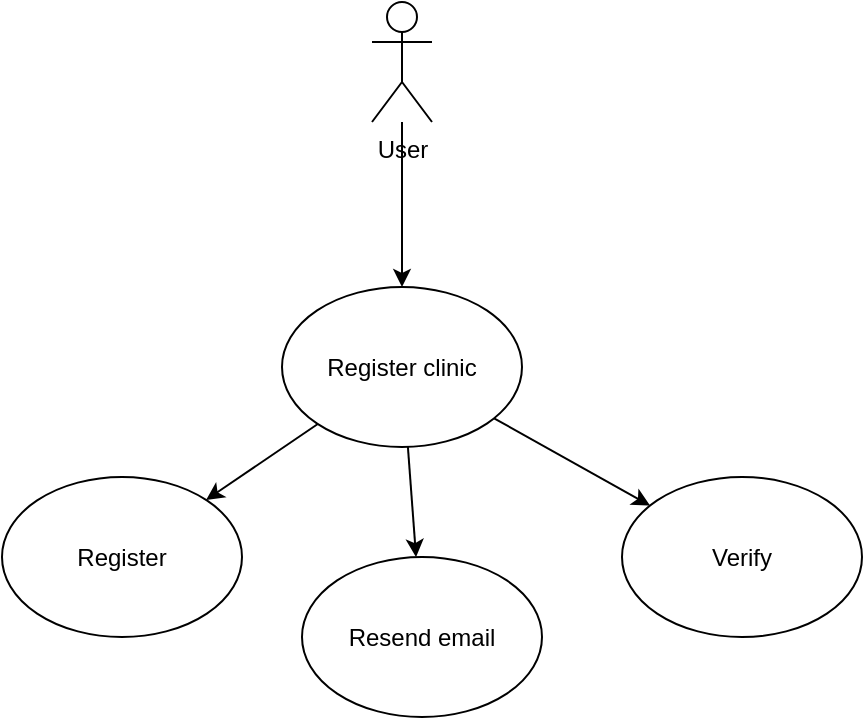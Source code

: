 <mxfile version="22.1.22" type="embed">
  <diagram id="eNOVBfQ3ibSRwN6jyO6P" name="Page-1">
    <mxGraphModel dx="4029" dy="1933" grid="1" gridSize="10" guides="1" tooltips="1" connect="1" arrows="1" fold="1" page="1" pageScale="1" pageWidth="827" pageHeight="1169" math="0" shadow="0">
      <root>
        <mxCell id="0" />
        <mxCell id="1" parent="0" />
        <mxCell id="38" style="edgeStyle=none;shape=connector;rounded=0;orthogonalLoop=1;jettySize=auto;html=1;labelBackgroundColor=default;strokeColor=default;align=center;verticalAlign=middle;fontFamily=Helvetica;fontSize=11;fontColor=default;endArrow=classic;" parent="1" source="15" target="16" edge="1">
          <mxGeometry relative="1" as="geometry" />
        </mxCell>
        <mxCell id="15" value="User" style="shape=umlActor;verticalLabelPosition=bottom;verticalAlign=top;html=1;outlineConnect=0;" parent="1" vertex="1">
          <mxGeometry x="-1270" y="300" width="30" height="60" as="geometry" />
        </mxCell>
        <mxCell id="22" style="rounded=0;orthogonalLoop=1;jettySize=auto;html=1;" parent="1" source="16" target="20" edge="1">
          <mxGeometry relative="1" as="geometry" />
        </mxCell>
        <mxCell id="23" style="edgeStyle=none;shape=connector;rounded=0;orthogonalLoop=1;jettySize=auto;html=1;labelBackgroundColor=default;strokeColor=default;align=center;verticalAlign=middle;fontFamily=Helvetica;fontSize=11;fontColor=default;endArrow=classic;" parent="1" source="16" target="19" edge="1">
          <mxGeometry relative="1" as="geometry" />
        </mxCell>
        <mxCell id="24" style="edgeStyle=none;shape=connector;rounded=0;orthogonalLoop=1;jettySize=auto;html=1;labelBackgroundColor=default;strokeColor=default;align=center;verticalAlign=middle;fontFamily=Helvetica;fontSize=11;fontColor=default;endArrow=classic;" parent="1" source="16" target="21" edge="1">
          <mxGeometry relative="1" as="geometry" />
        </mxCell>
        <mxCell id="16" value="Register clinic" style="ellipse;whiteSpace=wrap;html=1;" parent="1" vertex="1">
          <mxGeometry x="-1315" y="442.5" width="120" height="80" as="geometry" />
        </mxCell>
        <mxCell id="19" value="Register" style="ellipse;whiteSpace=wrap;html=1;" parent="1" vertex="1">
          <mxGeometry x="-1455" y="537.5" width="120" height="80" as="geometry" />
        </mxCell>
        <mxCell id="20" value="Verify" style="ellipse;whiteSpace=wrap;html=1;" parent="1" vertex="1">
          <mxGeometry x="-1145" y="537.5" width="120" height="80" as="geometry" />
        </mxCell>
        <mxCell id="21" value="Resend email" style="ellipse;whiteSpace=wrap;html=1;" parent="1" vertex="1">
          <mxGeometry x="-1305" y="577.5" width="120" height="80" as="geometry" />
        </mxCell>
      </root>
    </mxGraphModel>
  </diagram>
</mxfile>
